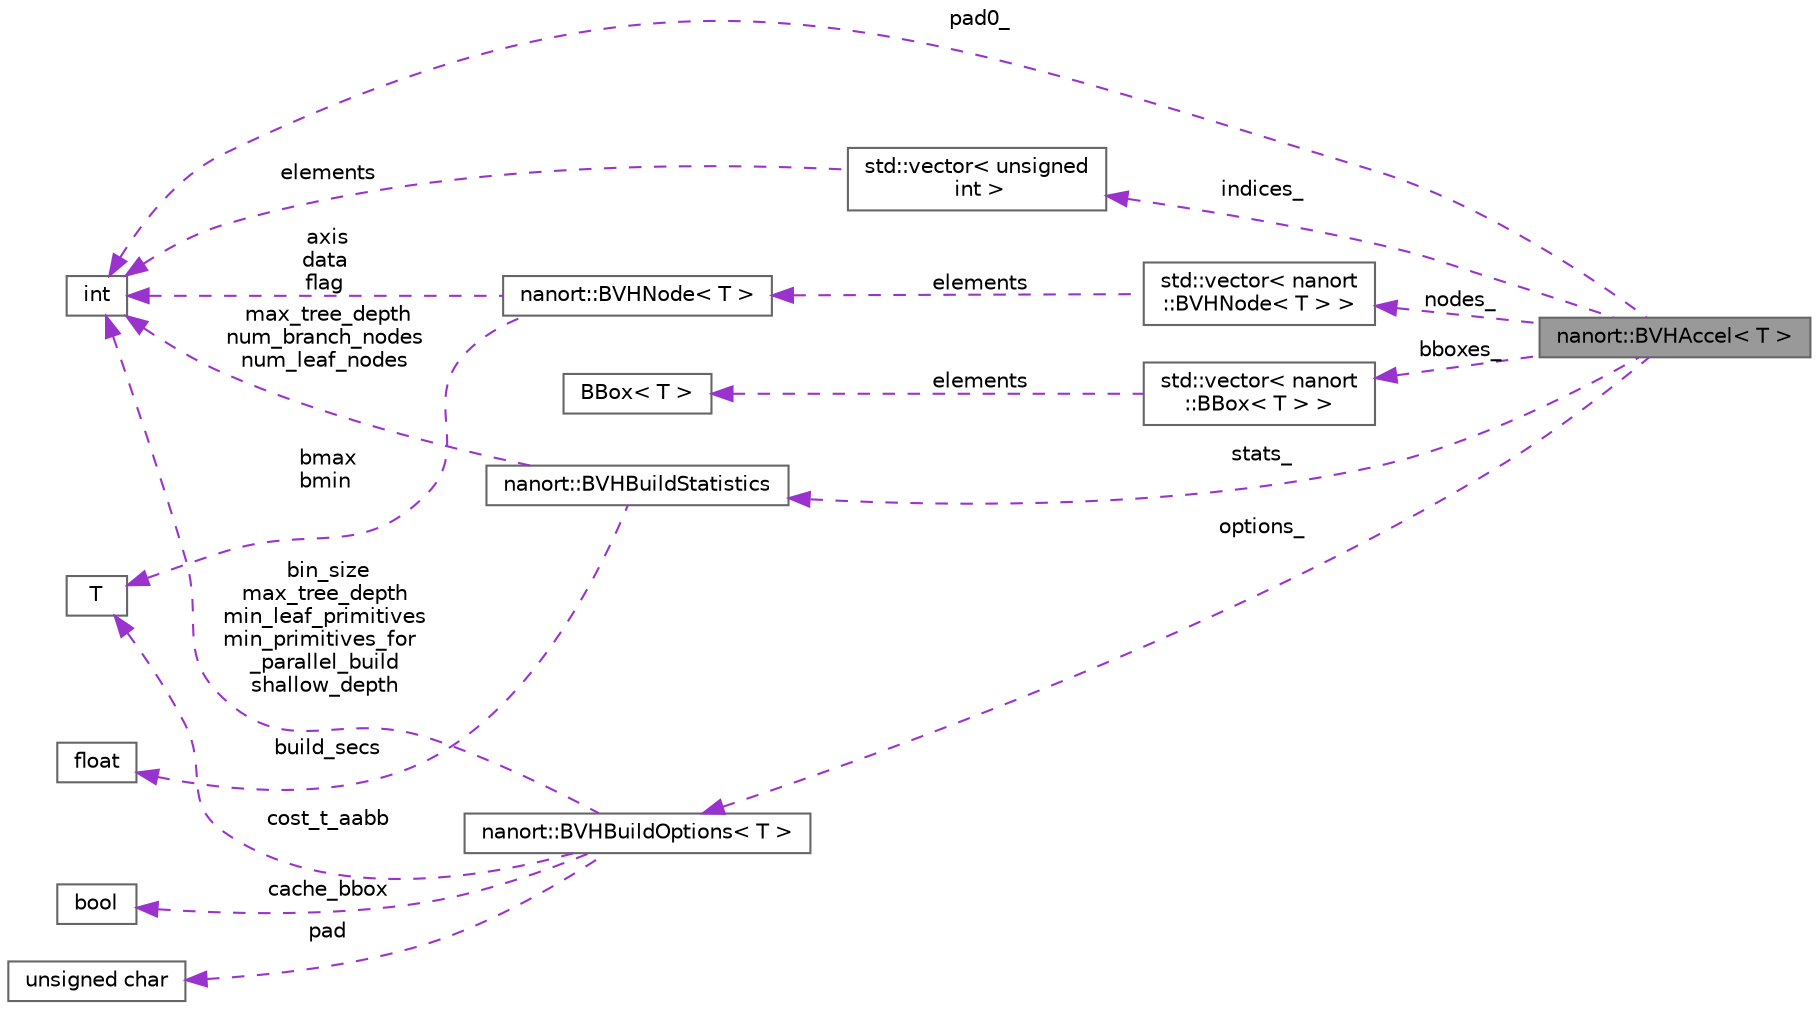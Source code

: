 digraph "nanort::BVHAccel&lt; T &gt;"
{
 // LATEX_PDF_SIZE
  bgcolor="transparent";
  edge [fontname=Helvetica,fontsize=10,labelfontname=Helvetica,labelfontsize=10];
  node [fontname=Helvetica,fontsize=10,shape=box,height=0.2,width=0.4];
  rankdir="LR";
  Node1 [label="nanort::BVHAccel\< T \>",height=0.2,width=0.4,color="gray40", fillcolor="grey60", style="filled", fontcolor="black",tooltip="Bounding Volume Hierarchy acceleration."];
  Node2 -> Node1 [dir="back",color="darkorchid3",style="dashed",label=" nodes_" ];
  Node2 [label="std::vector\< nanort\l::BVHNode\< T \> \>",height=0.2,width=0.4,color="gray40", fillcolor="white", style="filled",tooltip=" "];
  Node3 -> Node2 [dir="back",color="darkorchid3",style="dashed",label=" elements" ];
  Node3 [label="nanort::BVHNode\< T \>",height=0.2,width=0.4,color="gray40", fillcolor="white", style="filled",URL="$a01451.html",tooltip=" "];
  Node4 -> Node3 [dir="back",color="darkorchid3",style="dashed",label=" bmax\nbmin" ];
  Node4 [label="T",height=0.2,width=0.4,color="gray40", fillcolor="white", style="filled",tooltip=" "];
  Node5 -> Node3 [dir="back",color="darkorchid3",style="dashed",label=" axis\ndata\nflag" ];
  Node5 [label="int",height=0.2,width=0.4,color="gray40", fillcolor="white", style="filled",tooltip=" "];
  Node6 -> Node1 [dir="back",color="darkorchid3",style="dashed",label=" indices_" ];
  Node6 [label="std::vector\< unsigned\l int \>",height=0.2,width=0.4,color="gray40", fillcolor="white", style="filled",tooltip=" "];
  Node5 -> Node6 [dir="back",color="darkorchid3",style="dashed",label=" elements" ];
  Node7 -> Node1 [dir="back",color="darkorchid3",style="dashed",label=" bboxes_" ];
  Node7 [label="std::vector\< nanort\l::BBox\< T \> \>",height=0.2,width=0.4,color="gray40", fillcolor="white", style="filled",tooltip=" "];
  Node8 -> Node7 [dir="back",color="darkorchid3",style="dashed",label=" elements" ];
  Node8 [label="BBox\< T \>",height=0.2,width=0.4,color="gray40", fillcolor="white", style="filled",tooltip=" "];
  Node9 -> Node1 [dir="back",color="darkorchid3",style="dashed",label=" options_" ];
  Node9 [label="nanort::BVHBuildOptions\< T \>",height=0.2,width=0.4,color="gray40", fillcolor="white", style="filled",URL="$a01459.html",tooltip=" "];
  Node4 -> Node9 [dir="back",color="darkorchid3",style="dashed",label=" cost_t_aabb" ];
  Node5 -> Node9 [dir="back",color="darkorchid3",style="dashed",label=" bin_size\nmax_tree_depth\nmin_leaf_primitives\nmin_primitives_for\l_parallel_build\nshallow_depth" ];
  Node10 -> Node9 [dir="back",color="darkorchid3",style="dashed",label=" cache_bbox" ];
  Node10 [label="bool",height=0.2,width=0.4,color="gray40", fillcolor="white", style="filled",tooltip=" "];
  Node11 -> Node9 [dir="back",color="darkorchid3",style="dashed",label=" pad" ];
  Node11 [label="unsigned char",height=0.2,width=0.4,color="gray40", fillcolor="white", style="filled",tooltip=" "];
  Node12 -> Node1 [dir="back",color="darkorchid3",style="dashed",label=" stats_" ];
  Node12 [label="nanort::BVHBuildStatistics",height=0.2,width=0.4,color="gray40", fillcolor="white", style="filled",URL="$a01463.html",tooltip="BVH build statistics."];
  Node5 -> Node12 [dir="back",color="darkorchid3",style="dashed",label=" max_tree_depth\nnum_branch_nodes\nnum_leaf_nodes" ];
  Node13 -> Node12 [dir="back",color="darkorchid3",style="dashed",label=" build_secs" ];
  Node13 [label="float",height=0.2,width=0.4,color="gray40", fillcolor="white", style="filled",tooltip=" "];
  Node5 -> Node1 [dir="back",color="darkorchid3",style="dashed",label=" pad0_" ];
}
